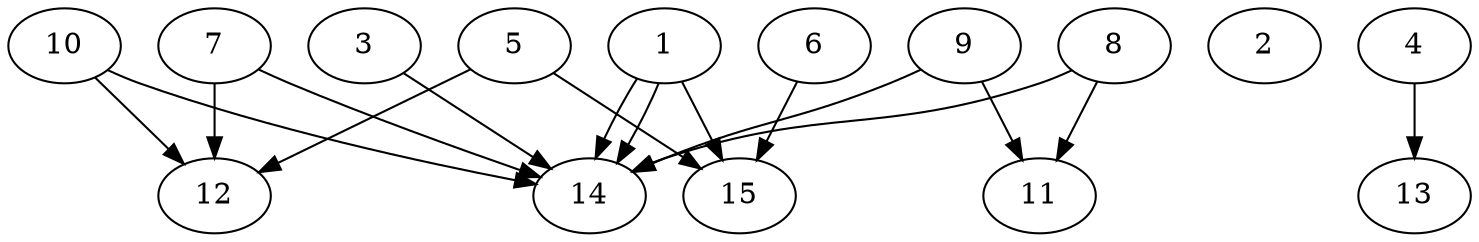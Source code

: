// DAG automatically generated by daggen at Thu Oct  3 13:59:27 2019
// ./daggen --dot -n 15 --ccr 0.4 --fat 0.9 --regular 0.7 --density 0.9 --mindata 5242880 --maxdata 52428800 
digraph G {
  1 [size="110717440", alpha="0.07", expect_size="44286976"] 
  1 -> 14 [size ="44286976"]
  1 -> 14 [size ="44286976"]
  1 -> 15 [size ="44286976"]
  2 [size="21596160", alpha="0.05", expect_size="8638464"] 
  3 [size="95165440", alpha="0.04", expect_size="38066176"] 
  3 -> 14 [size ="38066176"]
  4 [size="108247040", alpha="0.11", expect_size="43298816"] 
  4 -> 13 [size ="43298816"]
  5 [size="23170560", alpha="0.10", expect_size="9268224"] 
  5 -> 12 [size ="9268224"]
  5 -> 15 [size ="9268224"]
  6 [size="32568320", alpha="0.02", expect_size="13027328"] 
  6 -> 15 [size ="13027328"]
  7 [size="58432000", alpha="0.16", expect_size="23372800"] 
  7 -> 12 [size ="23372800"]
  7 -> 14 [size ="23372800"]
  8 [size="103797760", alpha="0.20", expect_size="41519104"] 
  8 -> 11 [size ="41519104"]
  8 -> 14 [size ="41519104"]
  9 [size="95618560", alpha="0.13", expect_size="38247424"] 
  9 -> 11 [size ="38247424"]
  9 -> 14 [size ="38247424"]
  10 [size="125199360", alpha="0.00", expect_size="50079744"] 
  10 -> 12 [size ="50079744"]
  10 -> 14 [size ="50079744"]
  11 [size="101847040", alpha="0.10", expect_size="40738816"] 
  12 [size="23293440", alpha="0.03", expect_size="9317376"] 
  13 [size="51648000", alpha="0.16", expect_size="20659200"] 
  14 [size="75709440", alpha="0.07", expect_size="30283776"] 
  15 [size="22231040", alpha="0.17", expect_size="8892416"] 
}

